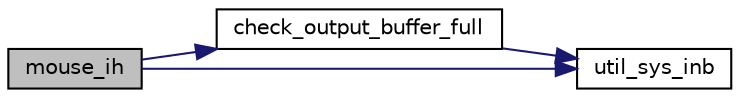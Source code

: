 digraph "mouse_ih"
{
 // LATEX_PDF_SIZE
  edge [fontname="Helvetica",fontsize="10",labelfontname="Helvetica",labelfontsize="10"];
  node [fontname="Helvetica",fontsize="10",shape=record];
  rankdir="LR";
  Node1 [label="mouse_ih",height=0.2,width=0.4,color="black", fillcolor="grey75", style="filled", fontcolor="black",tooltip="Mouse interrupt handler."];
  Node1 -> Node2 [color="midnightblue",fontsize="10",style="solid",fontname="Helvetica"];
  Node2 [label="check_output_buffer_full",height=0.2,width=0.4,color="black", fillcolor="white", style="filled",URL="$keyboard_8c.html#a870faa4e9a602e8cfc4fb83e72e16485",tooltip="Checks if the output buffer is full."];
  Node2 -> Node3 [color="midnightblue",fontsize="10",style="solid",fontname="Helvetica"];
  Node3 [label="util_sys_inb",height=0.2,width=0.4,color="black", fillcolor="white", style="filled",URL="$utils_8c.html#a79a031a8611f5b2d6afa4158e92b0fb4",tooltip=" "];
  Node1 -> Node3 [color="midnightblue",fontsize="10",style="solid",fontname="Helvetica"];
}
